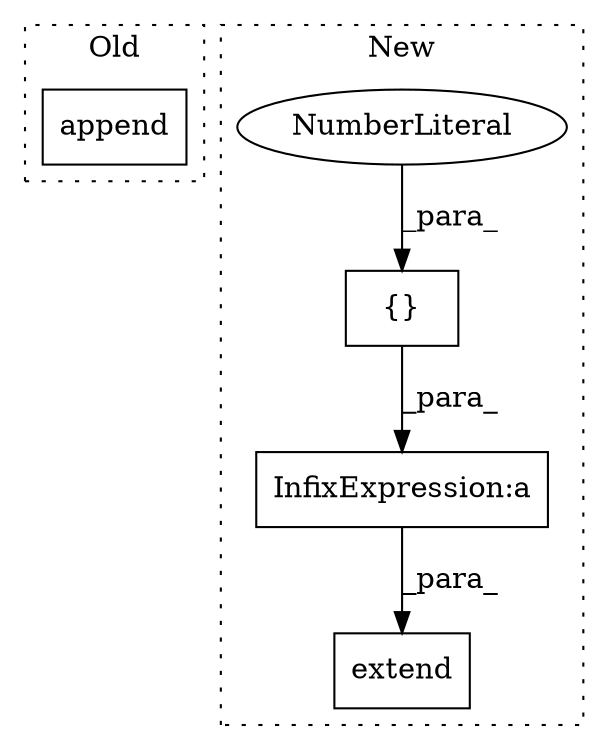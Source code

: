 digraph G {
subgraph cluster0 {
1 [label="append" a="32" s="3106,3114" l="7,1" shape="box"];
label = "Old";
style="dotted";
}
subgraph cluster1 {
2 [label="extend" a="32" s="22421,22475" l="7,1" shape="box"];
3 [label="{}" a="4" s="22437,22439" l="1,1" shape="box"];
4 [label="InfixExpression:a" a="27" s="22440" l="3" shape="box"];
5 [label="NumberLiteral" a="34" s="22438" l="1" shape="ellipse"];
label = "New";
style="dotted";
}
3 -> 4 [label="_para_"];
4 -> 2 [label="_para_"];
5 -> 3 [label="_para_"];
}